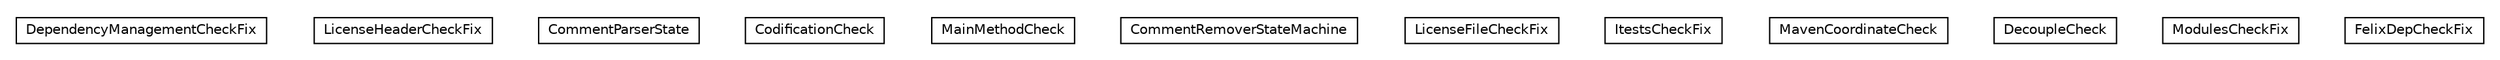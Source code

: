 #!/usr/local/bin/dot
#
# Class diagram 
# Generated by UMLGraph version 5.1 (http://www.umlgraph.org/)
#

digraph G {
	edge [fontname="Helvetica",fontsize=10,labelfontname="Helvetica",labelfontsize=10];
	node [fontname="Helvetica",fontsize=10,shape=plaintext];
	nodesep=0.25;
	ranksep=0.5;
	// org.universAAL.support.directives.checks.DependencyManagementCheckFix
	c2882 [label=<<table title="org.universAAL.support.directives.checks.DependencyManagementCheckFix" border="0" cellborder="1" cellspacing="0" cellpadding="2" port="p" href="./DependencyManagementCheckFix.html">
		<tr><td><table border="0" cellspacing="0" cellpadding="1">
<tr><td align="center" balign="center"> DependencyManagementCheckFix </td></tr>
		</table></td></tr>
		</table>>, fontname="Helvetica", fontcolor="black", fontsize=10.0];
	// org.universAAL.support.directives.checks.LicenseHeaderCheckFix
	c2883 [label=<<table title="org.universAAL.support.directives.checks.LicenseHeaderCheckFix" border="0" cellborder="1" cellspacing="0" cellpadding="2" port="p" href="./LicenseHeaderCheckFix.html">
		<tr><td><table border="0" cellspacing="0" cellpadding="1">
<tr><td align="center" balign="center"> LicenseHeaderCheckFix </td></tr>
		</table></td></tr>
		</table>>, fontname="Helvetica", fontcolor="black", fontsize=10.0];
	// org.universAAL.support.directives.checks.LicenseHeaderCheckFix.CommentParserState
	c2884 [label=<<table title="org.universAAL.support.directives.checks.LicenseHeaderCheckFix.CommentParserState" border="0" cellborder="1" cellspacing="0" cellpadding="2" port="p" href="./LicenseHeaderCheckFix.CommentParserState.html">
		<tr><td><table border="0" cellspacing="0" cellpadding="1">
<tr><td align="center" balign="center"> CommentParserState </td></tr>
		</table></td></tr>
		</table>>, fontname="Helvetica", fontcolor="black", fontsize=10.0];
	// org.universAAL.support.directives.checks.CodificationCheck
	c2885 [label=<<table title="org.universAAL.support.directives.checks.CodificationCheck" border="0" cellborder="1" cellspacing="0" cellpadding="2" port="p" href="./CodificationCheck.html">
		<tr><td><table border="0" cellspacing="0" cellpadding="1">
<tr><td align="center" balign="center"> CodificationCheck </td></tr>
		</table></td></tr>
		</table>>, fontname="Helvetica", fontcolor="black", fontsize=10.0];
	// org.universAAL.support.directives.checks.MainMethodCheck
	c2886 [label=<<table title="org.universAAL.support.directives.checks.MainMethodCheck" border="0" cellborder="1" cellspacing="0" cellpadding="2" port="p" href="./MainMethodCheck.html">
		<tr><td><table border="0" cellspacing="0" cellpadding="1">
<tr><td align="center" balign="center"> MainMethodCheck </td></tr>
		</table></td></tr>
		</table>>, fontname="Helvetica", fontcolor="black", fontsize=10.0];
	// org.universAAL.support.directives.checks.MainMethodCheck.CommentRemoverStateMachine
	c2887 [label=<<table title="org.universAAL.support.directives.checks.MainMethodCheck.CommentRemoverStateMachine" border="0" cellborder="1" cellspacing="0" cellpadding="2" port="p" href="./MainMethodCheck.CommentRemoverStateMachine.html">
		<tr><td><table border="0" cellspacing="0" cellpadding="1">
<tr><td align="center" balign="center"> CommentRemoverStateMachine </td></tr>
		</table></td></tr>
		</table>>, fontname="Helvetica", fontcolor="black", fontsize=10.0];
	// org.universAAL.support.directives.checks.LicenseFileCheckFix
	c2888 [label=<<table title="org.universAAL.support.directives.checks.LicenseFileCheckFix" border="0" cellborder="1" cellspacing="0" cellpadding="2" port="p" href="./LicenseFileCheckFix.html">
		<tr><td><table border="0" cellspacing="0" cellpadding="1">
<tr><td align="center" balign="center"> LicenseFileCheckFix </td></tr>
		</table></td></tr>
		</table>>, fontname="Helvetica", fontcolor="black", fontsize=10.0];
	// org.universAAL.support.directives.checks.ItestsCheckFix
	c2889 [label=<<table title="org.universAAL.support.directives.checks.ItestsCheckFix" border="0" cellborder="1" cellspacing="0" cellpadding="2" port="p" href="./ItestsCheckFix.html">
		<tr><td><table border="0" cellspacing="0" cellpadding="1">
<tr><td align="center" balign="center"> ItestsCheckFix </td></tr>
		</table></td></tr>
		</table>>, fontname="Helvetica", fontcolor="black", fontsize=10.0];
	// org.universAAL.support.directives.checks.MavenCoordinateCheck
	c2890 [label=<<table title="org.universAAL.support.directives.checks.MavenCoordinateCheck" border="0" cellborder="1" cellspacing="0" cellpadding="2" port="p" href="./MavenCoordinateCheck.html">
		<tr><td><table border="0" cellspacing="0" cellpadding="1">
<tr><td align="center" balign="center"> MavenCoordinateCheck </td></tr>
		</table></td></tr>
		</table>>, fontname="Helvetica", fontcolor="black", fontsize=10.0];
	// org.universAAL.support.directives.checks.DecoupleCheck
	c2891 [label=<<table title="org.universAAL.support.directives.checks.DecoupleCheck" border="0" cellborder="1" cellspacing="0" cellpadding="2" port="p" href="./DecoupleCheck.html">
		<tr><td><table border="0" cellspacing="0" cellpadding="1">
<tr><td align="center" balign="center"> DecoupleCheck </td></tr>
		</table></td></tr>
		</table>>, fontname="Helvetica", fontcolor="black", fontsize=10.0];
	// org.universAAL.support.directives.checks.ModulesCheckFix
	c2892 [label=<<table title="org.universAAL.support.directives.checks.ModulesCheckFix" border="0" cellborder="1" cellspacing="0" cellpadding="2" port="p" href="./ModulesCheckFix.html">
		<tr><td><table border="0" cellspacing="0" cellpadding="1">
<tr><td align="center" balign="center"> ModulesCheckFix </td></tr>
		</table></td></tr>
		</table>>, fontname="Helvetica", fontcolor="black", fontsize=10.0];
	// org.universAAL.support.directives.checks.FelixDepCheckFix
	c2893 [label=<<table title="org.universAAL.support.directives.checks.FelixDepCheckFix" border="0" cellborder="1" cellspacing="0" cellpadding="2" port="p" href="./FelixDepCheckFix.html">
		<tr><td><table border="0" cellspacing="0" cellpadding="1">
<tr><td align="center" balign="center"> FelixDepCheckFix </td></tr>
		</table></td></tr>
		</table>>, fontname="Helvetica", fontcolor="black", fontsize=10.0];
}

